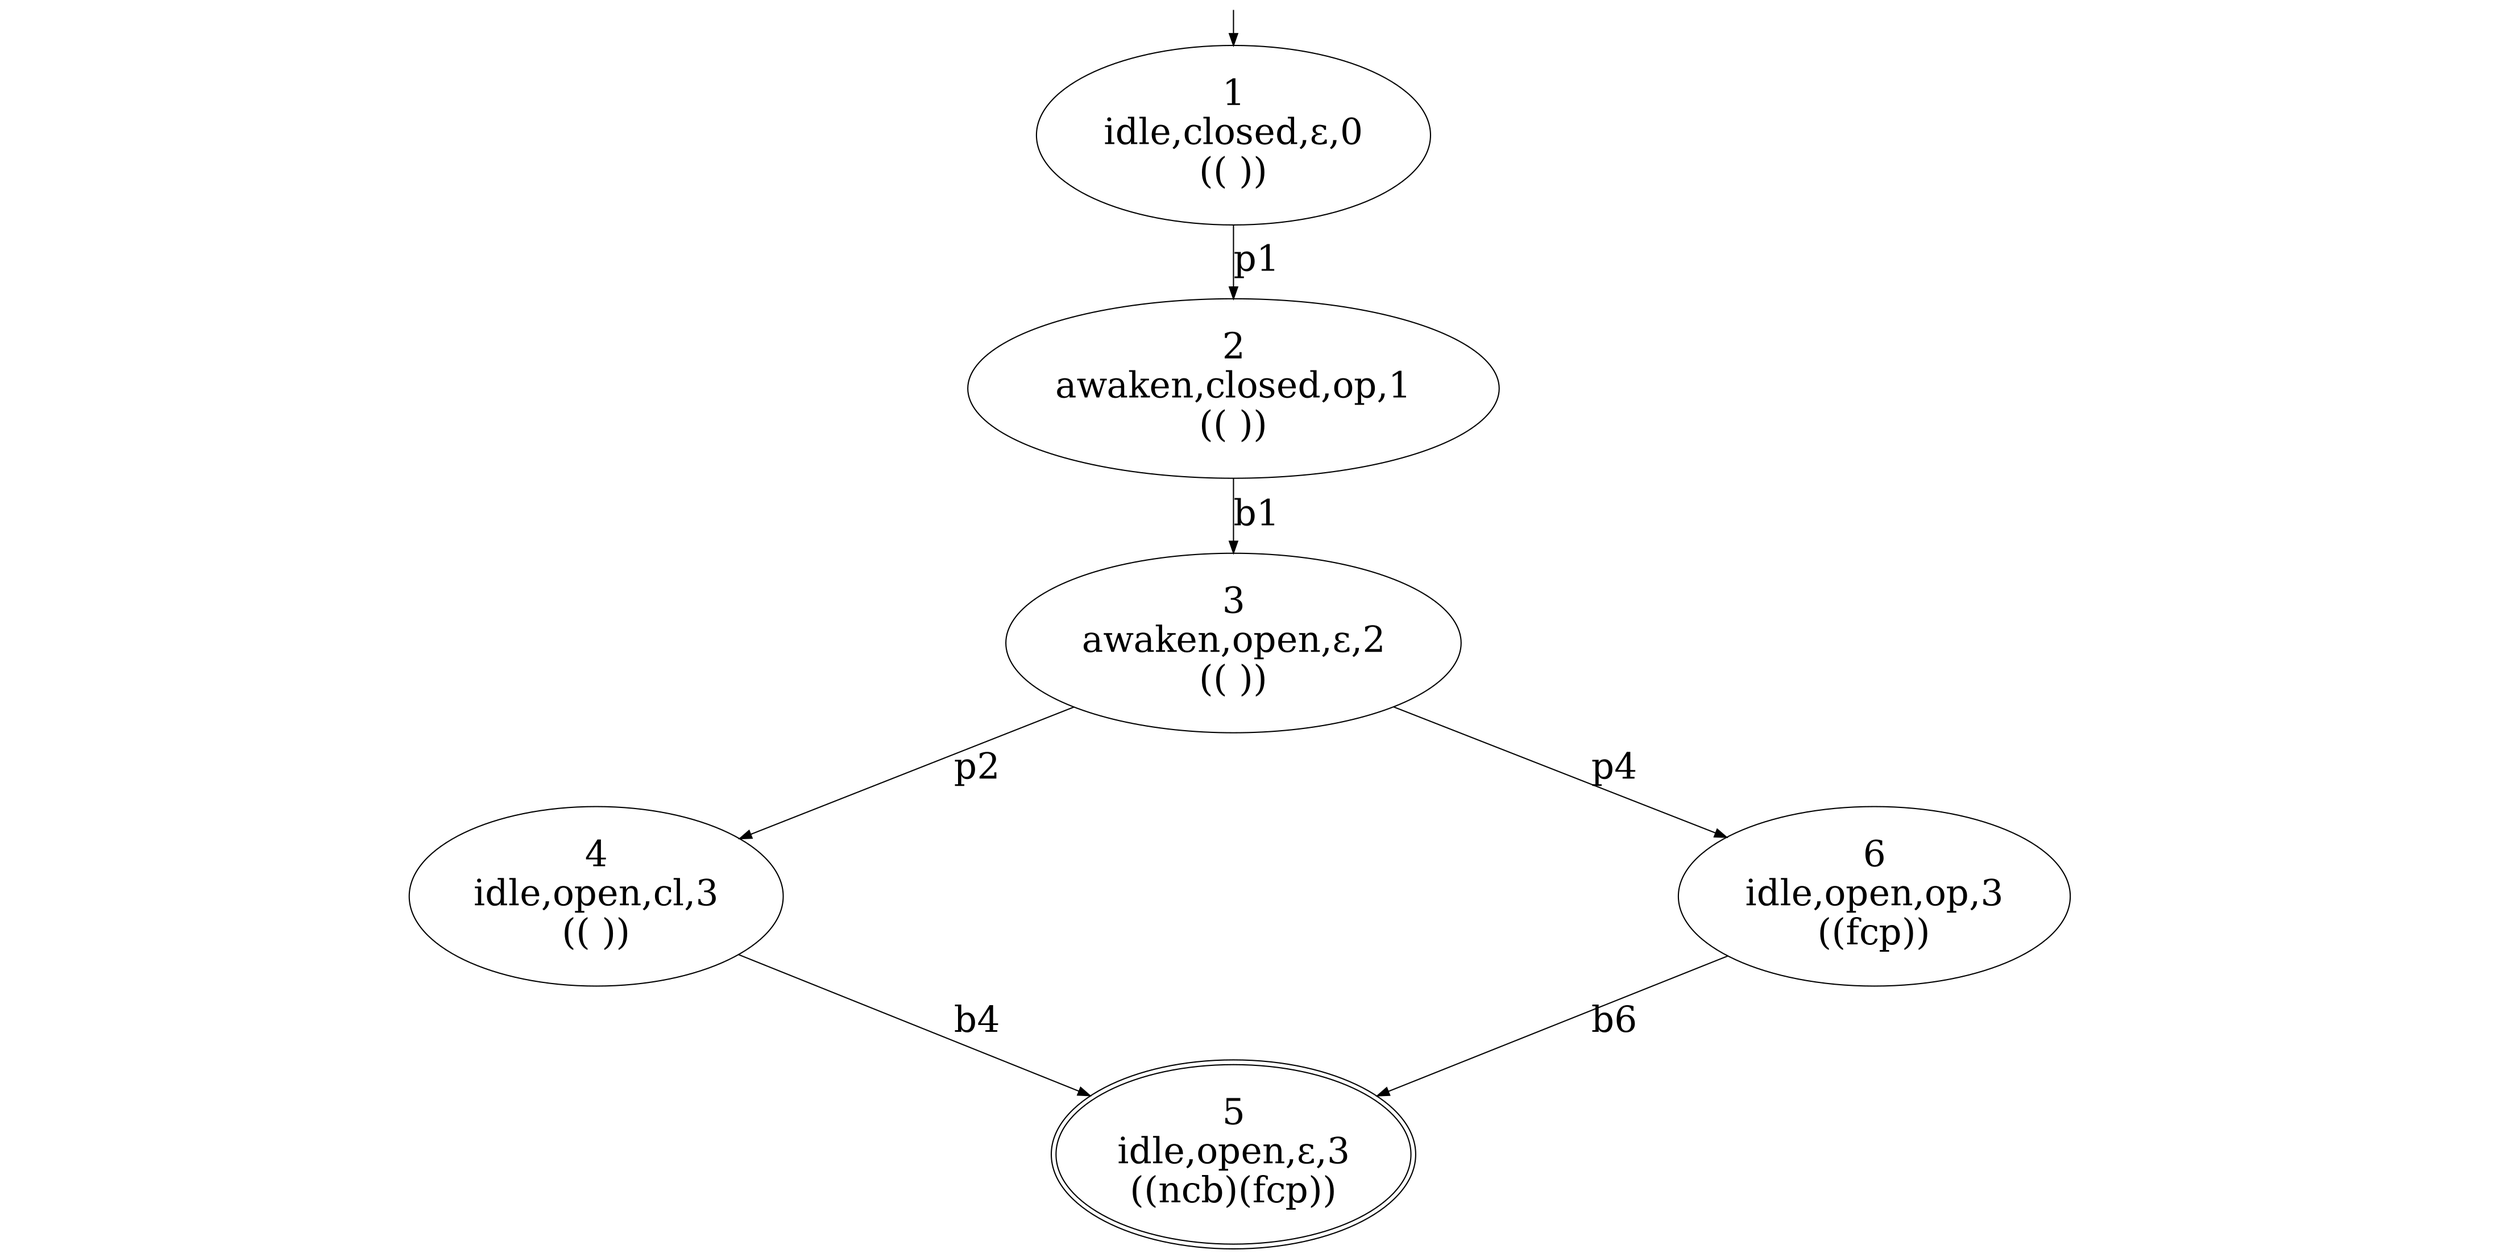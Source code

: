 digraph G {
ratio=0.5;
rankdir=TB;
ranksep=0.4;
1 [shape=ellipse,fontsize=30,label="1
idle,closed,&epsilon;,0
(( ))"];
2 [shape=ellipse,fontsize=30,label="2
awaken,closed,op,1
(( ))"];
1 -> 2 [label="p1",fontsize=30];
3 [shape=ellipse,fontsize=30,label="3
awaken,open,&epsilon;,2
(( ))"];
2 -> 3 [label="b1",fontsize=30];
4 [shape=ellipse,fontsize=30,label="4
idle,open,cl,3
(( ))"];
3 -> 4 [label="p2",fontsize=30];
5 [shape=ellipse,fontsize=30,peripheries=2,label="5
idle,open,&epsilon;,3
((ncb)(fcp))"];
4 -> 5 [label="b4",fontsize=30];
6 [shape=ellipse,fontsize=30,label="6
idle,open,op,3
((fcp))"];
3 -> 6 [label="p4",fontsize=30];
6 -> 5 [label="b6",fontsize=30];
node [shape = point, color=white, fontcolor=white]; start;
start -> 1;
}
